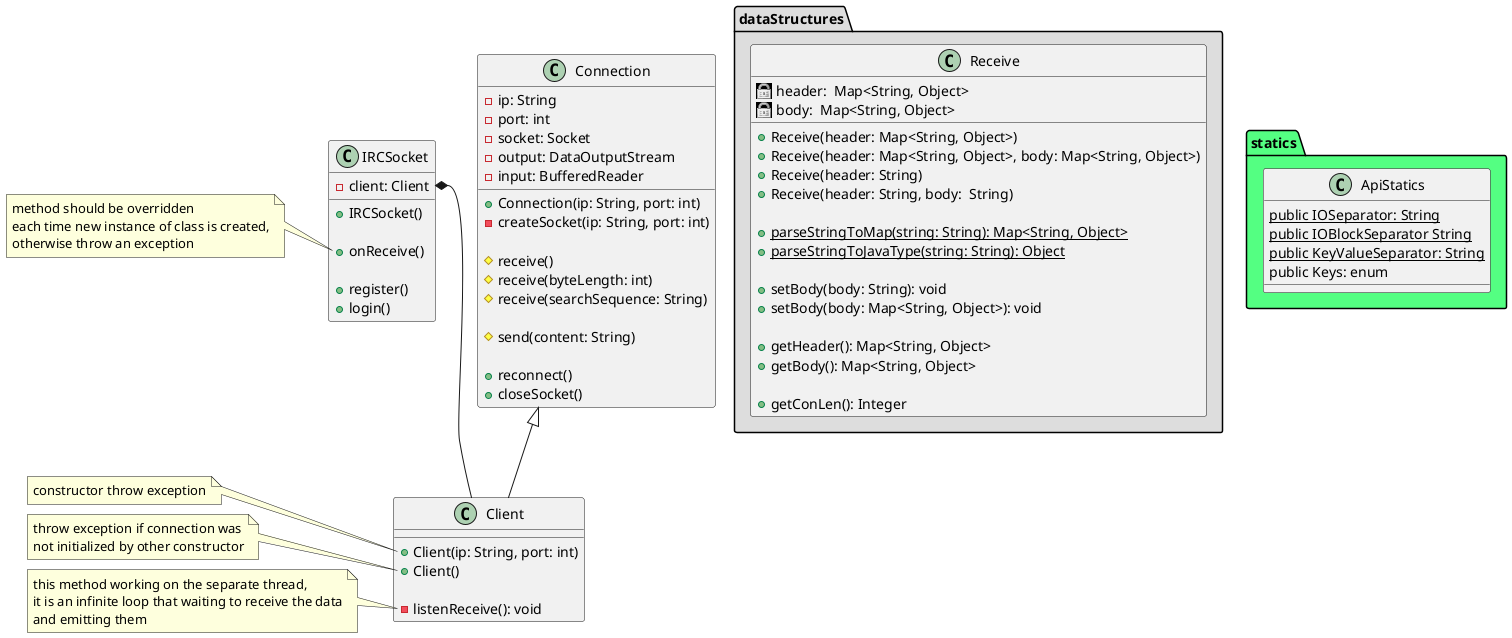 @startuml
sprite $readonly[16x16/16z] {
DOzH4iKW20CV4Y1jt-ZzRrl0kZ-w4pFWMibDydhMnmneOfpRG-696LiV82gX-R_yKf-xPdUTLDyzjgjx8CawcGb-1n5f7z8CrNOPK34JsF5yOD5vdDnZm51k
dLSTd-Sbry-1dukSSUtr5uyDrmi0
}

class Connection {
   - ip: String
   - port: int
   - socket: Socket
   - output: DataOutputStream
   - input: BufferedReader

   + Connection(ip: String, port: int)
   - createSocket(ip: String, port: int)

   # receive()
   # receive(byteLength: int)
   # receive(searchSequence: String)

   # send(content: String)

   + reconnect()
   + closeSocket()
}

class Client extends Connection {
 + Client(ip: String, port: int)
 + Client()

 - listenReceive(): void

}

note left of Client::Client
 constructor throw exception
end note

note left of Client::Client()
 throw exception if connection was
 not initialized by other constructor
end note

note left of Client::listenReceive
this method working on the separate thread,
it is an infinite loop that waiting to receive the data
and emitting them
end note

class IRCSocket {
     - client: Client

     + IRCSocket()

     + onReceive()

     + register()
     + login()
'    TODO complete missing methods


}
IRCSocket::client *-- Client

note left of IRCSocket::onReceive()
 method should be overridden
 each time new instance of class is created,
 otherwise throw an exception
end note

package "dataStructures" #DDDDDD {

  class Receive {
    <$readonly> header:  Map<String, Object>
    <$readonly> body:  Map<String, Object>

    + Receive(header: Map<String, Object>)
    + Receive(header: Map<String, Object>, body: Map<String, Object>)
    + Receive(header: String)
    + Receive(header: String, body:  String)

    + {static} parseStringToMap(string: String): Map<String, Object>
    + {static} parseStringToJavaType(string: String): Object

    + setBody(body: String): void
    + setBody(body: Map<String, Object>): void

    + getHeader(): Map<String, Object>
    + getBody(): Map<String, Object>

    + getConLen(): Integer
  }
}


package "statics" #54FF82 {
 class ApiStatics {
     public {static} IOSeparator: String
     public {static} IOBlockSeparator String
     public {static} KeyValueSeparator: String
     public Keys: enum
 }
}
@enduml

